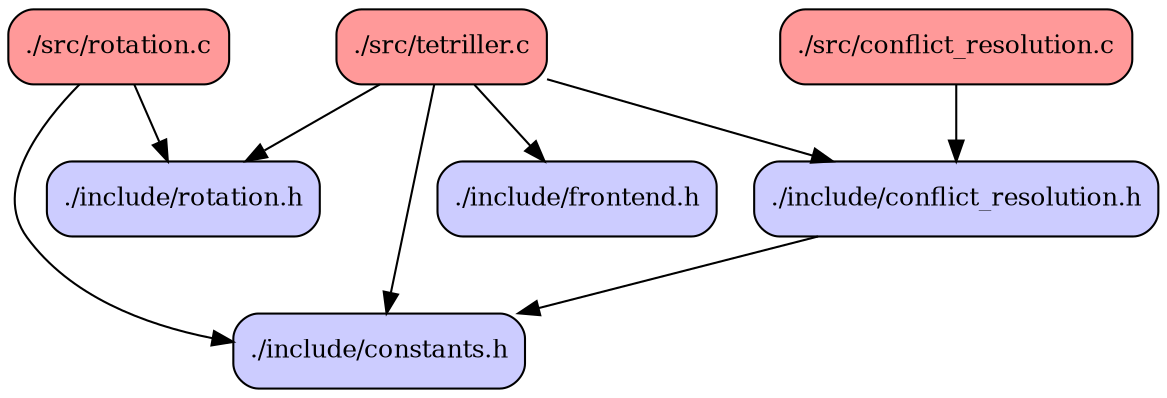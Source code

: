 digraph codeviz {
    splines=true
    sep="+15,15"
    overlap=scalexy

    node [shape=Mrecord, fontsize=12]

    node [fillcolor="#ccccff", style=filled] "./include/conflict_resolution.h" [label = "./include/conflict_resolution.h"]
    node [fillcolor="#ccccff", style=filled] "./include/constants.h"           [label = "./include/constants.h"]
    node [fillcolor="#ccccff", style=filled] "./include/frontend.h"            [label = "./include/frontend.h"]
    node [fillcolor="#ccccff", style=filled] "./include/rotation.h"            [label = "./include/rotation.h"]
    node [fillcolor="#ff9999", style=filled] "./src/conflict_resolution.c"     [label = "./src/conflict_resolution.c"]
    node [fillcolor="#ff9999", style=filled] "./src/rotation.c"                [label = "./src/rotation.c"]
    node [fillcolor="#ff9999", style=filled] "./src/tetriller.c"               [label = "./src/tetriller.c"]

    "./include/conflict_resolution.h" -> "./include/constants.h"
    "./src/conflict_resolution.c"     -> "./include/conflict_resolution.h"
    "./src/rotation.c"                -> "./include/rotation.h"
    "./src/rotation.c"                -> "./include/constants.h"
    "./src/tetriller.c"               -> "./include/conflict_resolution.h"
    "./src/tetriller.c"               -> "./include/constants.h"
    "./src/tetriller.c"               -> "./include/frontend.h"
    "./src/tetriller.c"               -> "./include/rotation.h"
}